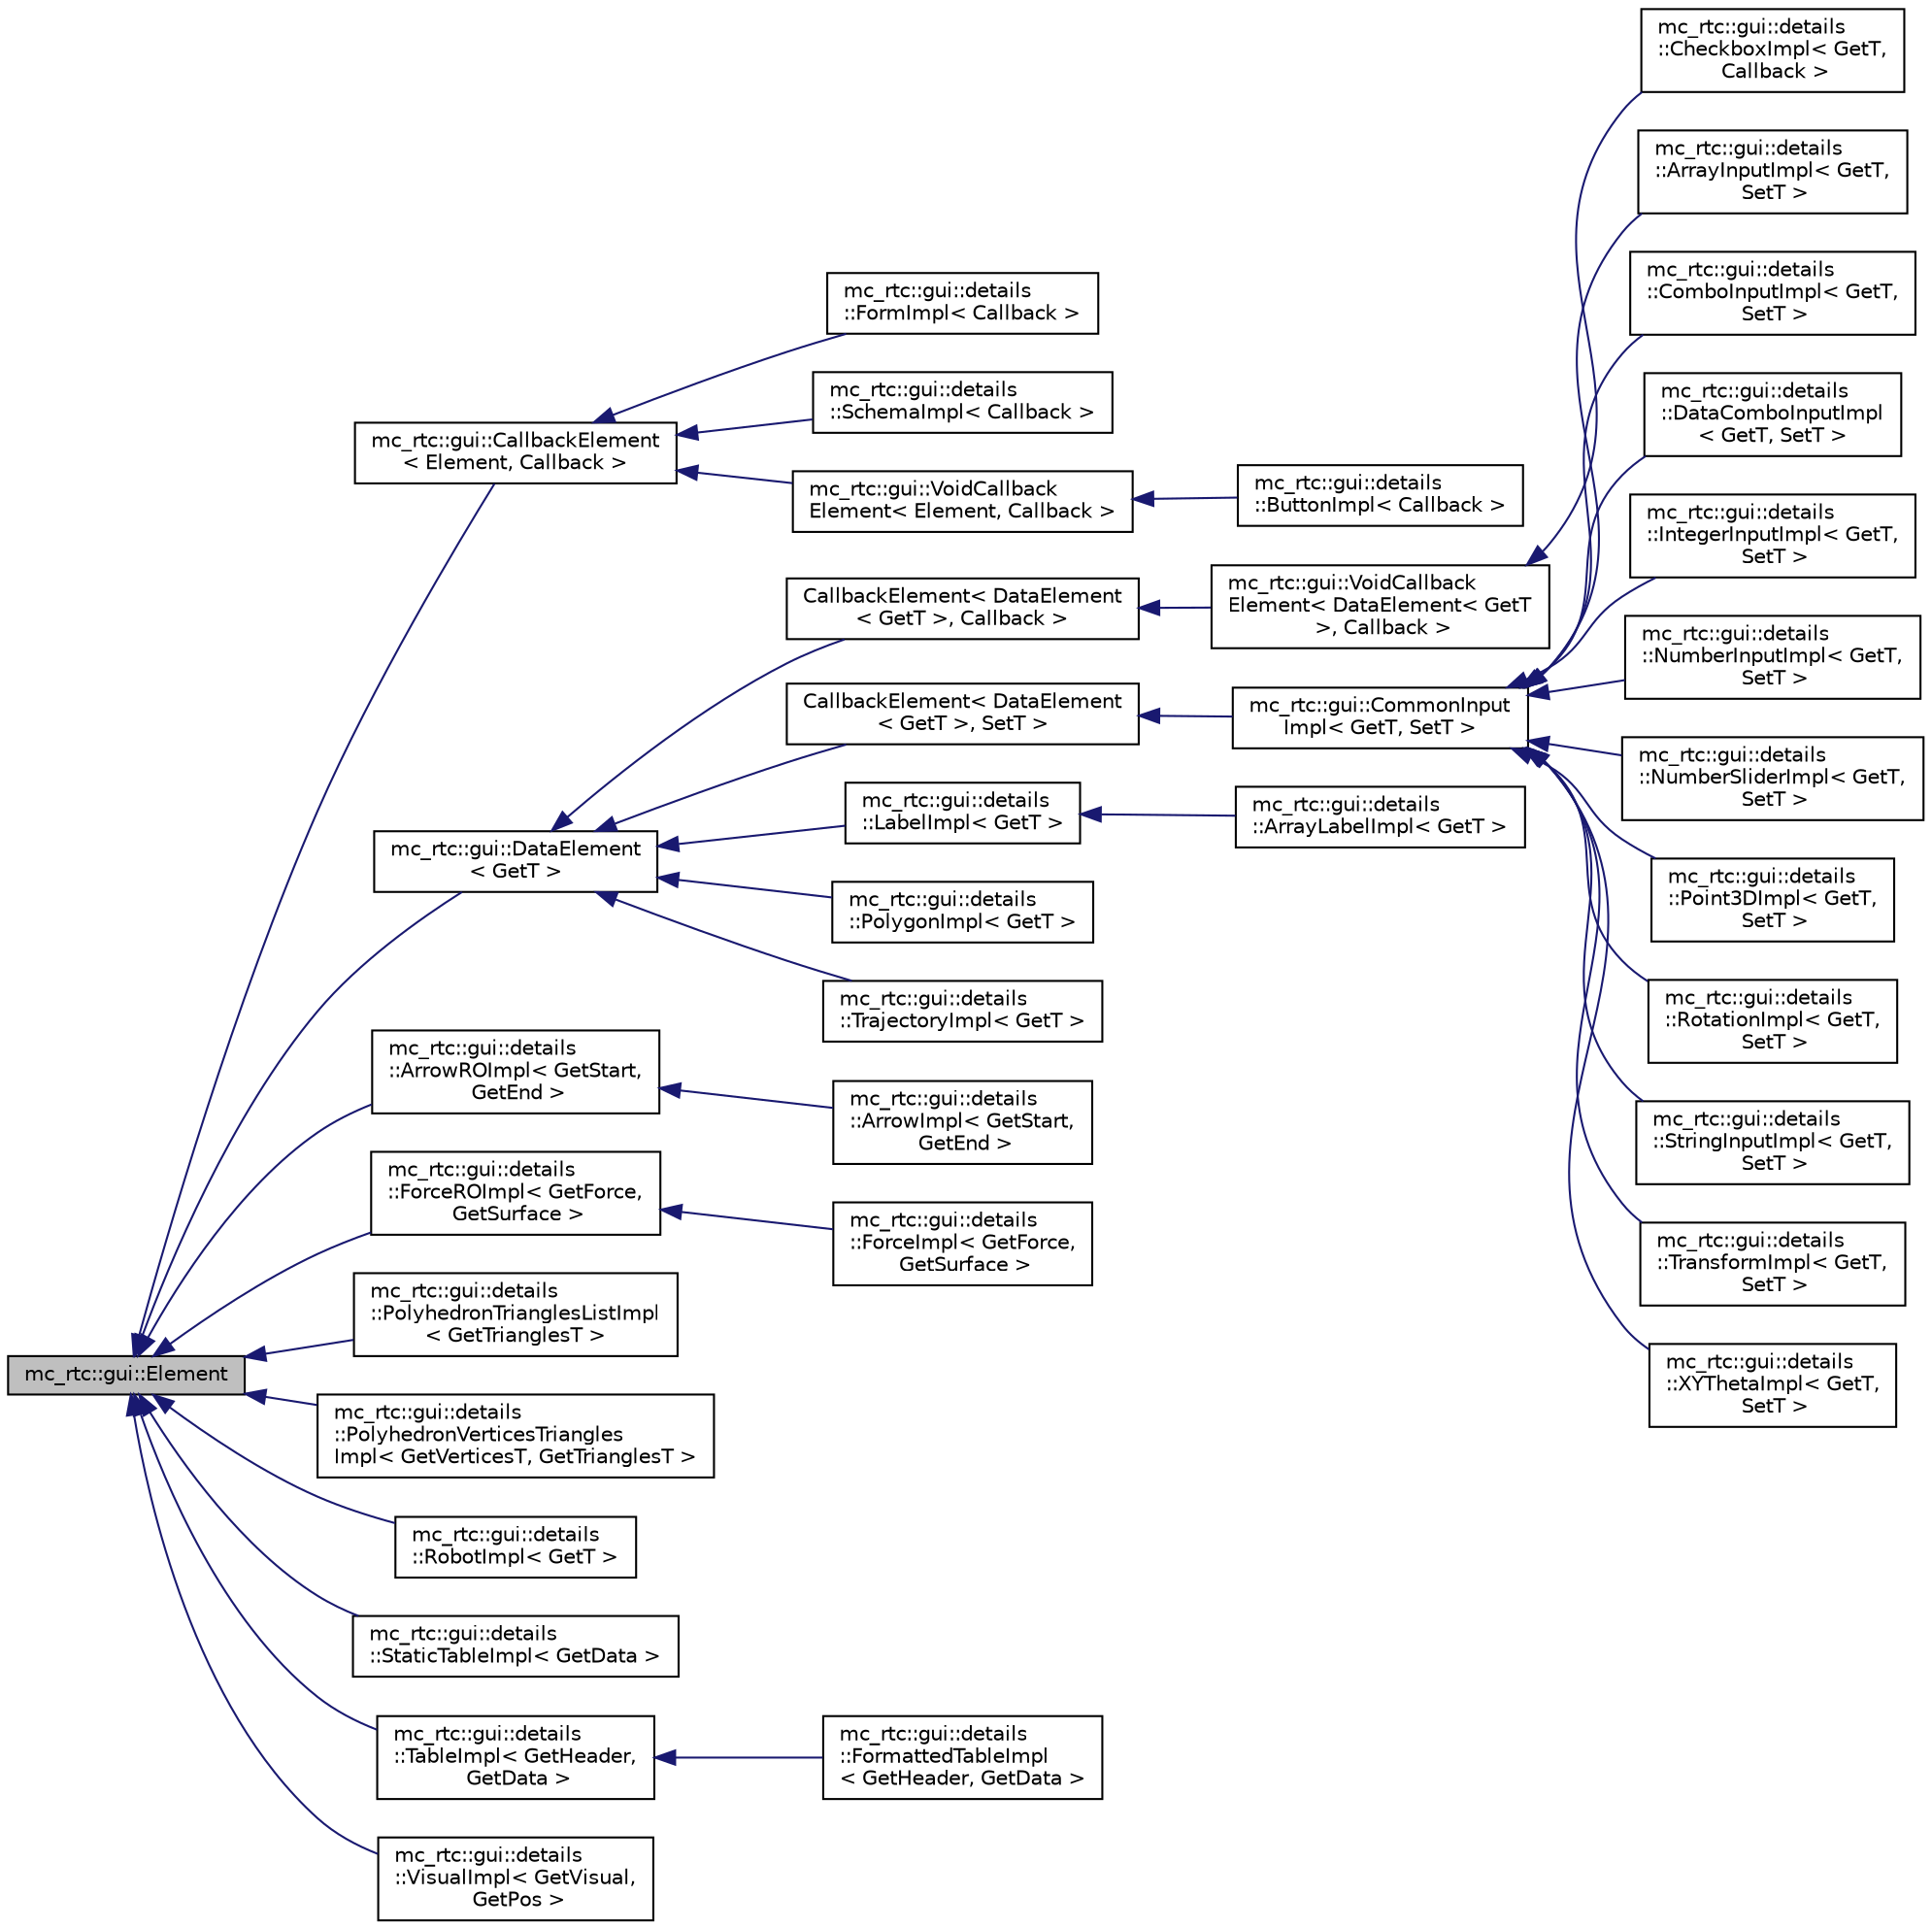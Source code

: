 digraph "mc_rtc::gui::Element"
{
 // INTERACTIVE_SVG=YES
  edge [fontname="Helvetica",fontsize="10",labelfontname="Helvetica",labelfontsize="10"];
  node [fontname="Helvetica",fontsize="10",shape=record];
  rankdir="LR";
  Node0 [label="mc_rtc::gui::Element",height=0.2,width=0.4,color="black", fillcolor="grey75", style="filled", fontcolor="black"];
  Node0 -> Node1 [dir="back",color="midnightblue",fontsize="10",style="solid",fontname="Helvetica"];
  Node1 [label="mc_rtc::gui::CallbackElement\l\< Element, Callback \>",height=0.2,width=0.4,color="black", fillcolor="white", style="filled",URL="$structmc__rtc_1_1gui_1_1CallbackElement.html"];
  Node1 -> Node2 [dir="back",color="midnightblue",fontsize="10",style="solid",fontname="Helvetica"];
  Node2 [label="mc_rtc::gui::details\l::FormImpl\< Callback \>",height=0.2,width=0.4,color="black", fillcolor="white", style="filled",URL="$structmc__rtc_1_1gui_1_1details_1_1FormImpl.html"];
  Node1 -> Node3 [dir="back",color="midnightblue",fontsize="10",style="solid",fontname="Helvetica"];
  Node3 [label="mc_rtc::gui::details\l::SchemaImpl\< Callback \>",height=0.2,width=0.4,color="black", fillcolor="white", style="filled",URL="$structmc__rtc_1_1gui_1_1details_1_1SchemaImpl.html"];
  Node1 -> Node4 [dir="back",color="midnightblue",fontsize="10",style="solid",fontname="Helvetica"];
  Node4 [label="mc_rtc::gui::VoidCallback\lElement\< Element, Callback \>",height=0.2,width=0.4,color="black", fillcolor="white", style="filled",URL="$structmc__rtc_1_1gui_1_1VoidCallbackElement.html"];
  Node4 -> Node5 [dir="back",color="midnightblue",fontsize="10",style="solid",fontname="Helvetica"];
  Node5 [label="mc_rtc::gui::details\l::ButtonImpl\< Callback \>",height=0.2,width=0.4,color="black", fillcolor="white", style="filled",URL="$structmc__rtc_1_1gui_1_1details_1_1ButtonImpl.html"];
  Node0 -> Node6 [dir="back",color="midnightblue",fontsize="10",style="solid",fontname="Helvetica"];
  Node6 [label="mc_rtc::gui::DataElement\l\< GetT \>",height=0.2,width=0.4,color="black", fillcolor="white", style="filled",URL="$structmc__rtc_1_1gui_1_1DataElement.html"];
  Node6 -> Node7 [dir="back",color="midnightblue",fontsize="10",style="solid",fontname="Helvetica"];
  Node7 [label="CallbackElement\< DataElement\l\< GetT \>, Callback \>",height=0.2,width=0.4,color="black", fillcolor="white", style="filled",URL="$structmc__rtc_1_1gui_1_1CallbackElement.html"];
  Node7 -> Node8 [dir="back",color="midnightblue",fontsize="10",style="solid",fontname="Helvetica"];
  Node8 [label="mc_rtc::gui::VoidCallback\lElement\< DataElement\< GetT\l \>, Callback \>",height=0.2,width=0.4,color="black", fillcolor="white", style="filled",URL="$structmc__rtc_1_1gui_1_1VoidCallbackElement.html"];
  Node8 -> Node9 [dir="back",color="midnightblue",fontsize="10",style="solid",fontname="Helvetica"];
  Node9 [label="mc_rtc::gui::details\l::CheckboxImpl\< GetT,\l Callback \>",height=0.2,width=0.4,color="black", fillcolor="white", style="filled",URL="$structmc__rtc_1_1gui_1_1details_1_1CheckboxImpl.html"];
  Node6 -> Node10 [dir="back",color="midnightblue",fontsize="10",style="solid",fontname="Helvetica"];
  Node10 [label="CallbackElement\< DataElement\l\< GetT \>, SetT \>",height=0.2,width=0.4,color="black", fillcolor="white", style="filled",URL="$structmc__rtc_1_1gui_1_1CallbackElement.html"];
  Node10 -> Node11 [dir="back",color="midnightblue",fontsize="10",style="solid",fontname="Helvetica"];
  Node11 [label="mc_rtc::gui::CommonInput\lImpl\< GetT, SetT \>",height=0.2,width=0.4,color="black", fillcolor="white", style="filled",URL="$structmc__rtc_1_1gui_1_1CommonInputImpl.html"];
  Node11 -> Node12 [dir="back",color="midnightblue",fontsize="10",style="solid",fontname="Helvetica"];
  Node12 [label="mc_rtc::gui::details\l::ArrayInputImpl\< GetT,\l SetT \>",height=0.2,width=0.4,color="black", fillcolor="white", style="filled",URL="$structmc__rtc_1_1gui_1_1details_1_1ArrayInputImpl.html"];
  Node11 -> Node13 [dir="back",color="midnightblue",fontsize="10",style="solid",fontname="Helvetica"];
  Node13 [label="mc_rtc::gui::details\l::ComboInputImpl\< GetT,\l SetT \>",height=0.2,width=0.4,color="black", fillcolor="white", style="filled",URL="$structmc__rtc_1_1gui_1_1details_1_1ComboInputImpl.html"];
  Node11 -> Node14 [dir="back",color="midnightblue",fontsize="10",style="solid",fontname="Helvetica"];
  Node14 [label="mc_rtc::gui::details\l::DataComboInputImpl\l\< GetT, SetT \>",height=0.2,width=0.4,color="black", fillcolor="white", style="filled",URL="$structmc__rtc_1_1gui_1_1details_1_1DataComboInputImpl.html"];
  Node11 -> Node15 [dir="back",color="midnightblue",fontsize="10",style="solid",fontname="Helvetica"];
  Node15 [label="mc_rtc::gui::details\l::IntegerInputImpl\< GetT,\l SetT \>",height=0.2,width=0.4,color="black", fillcolor="white", style="filled",URL="$structmc__rtc_1_1gui_1_1details_1_1IntegerInputImpl.html"];
  Node11 -> Node16 [dir="back",color="midnightblue",fontsize="10",style="solid",fontname="Helvetica"];
  Node16 [label="mc_rtc::gui::details\l::NumberInputImpl\< GetT,\l SetT \>",height=0.2,width=0.4,color="black", fillcolor="white", style="filled",URL="$structmc__rtc_1_1gui_1_1details_1_1NumberInputImpl.html"];
  Node11 -> Node17 [dir="back",color="midnightblue",fontsize="10",style="solid",fontname="Helvetica"];
  Node17 [label="mc_rtc::gui::details\l::NumberSliderImpl\< GetT,\l SetT \>",height=0.2,width=0.4,color="black", fillcolor="white", style="filled",URL="$structmc__rtc_1_1gui_1_1details_1_1NumberSliderImpl.html"];
  Node11 -> Node18 [dir="back",color="midnightblue",fontsize="10",style="solid",fontname="Helvetica"];
  Node18 [label="mc_rtc::gui::details\l::Point3DImpl\< GetT,\l SetT \>",height=0.2,width=0.4,color="black", fillcolor="white", style="filled",URL="$structmc__rtc_1_1gui_1_1details_1_1Point3DImpl.html"];
  Node11 -> Node19 [dir="back",color="midnightblue",fontsize="10",style="solid",fontname="Helvetica"];
  Node19 [label="mc_rtc::gui::details\l::RotationImpl\< GetT,\l SetT \>",height=0.2,width=0.4,color="black", fillcolor="white", style="filled",URL="$structmc__rtc_1_1gui_1_1details_1_1RotationImpl.html"];
  Node11 -> Node20 [dir="back",color="midnightblue",fontsize="10",style="solid",fontname="Helvetica"];
  Node20 [label="mc_rtc::gui::details\l::StringInputImpl\< GetT,\l SetT \>",height=0.2,width=0.4,color="black", fillcolor="white", style="filled",URL="$structmc__rtc_1_1gui_1_1details_1_1StringInputImpl.html"];
  Node11 -> Node21 [dir="back",color="midnightblue",fontsize="10",style="solid",fontname="Helvetica"];
  Node21 [label="mc_rtc::gui::details\l::TransformImpl\< GetT,\l SetT \>",height=0.2,width=0.4,color="black", fillcolor="white", style="filled",URL="$structmc__rtc_1_1gui_1_1details_1_1TransformImpl.html"];
  Node11 -> Node22 [dir="back",color="midnightblue",fontsize="10",style="solid",fontname="Helvetica"];
  Node22 [label="mc_rtc::gui::details\l::XYThetaImpl\< GetT,\l SetT \>",height=0.2,width=0.4,color="black", fillcolor="white", style="filled",URL="$structmc__rtc_1_1gui_1_1details_1_1XYThetaImpl.html"];
  Node6 -> Node23 [dir="back",color="midnightblue",fontsize="10",style="solid",fontname="Helvetica"];
  Node23 [label="mc_rtc::gui::details\l::LabelImpl\< GetT \>",height=0.2,width=0.4,color="black", fillcolor="white", style="filled",URL="$structmc__rtc_1_1gui_1_1details_1_1LabelImpl.html"];
  Node23 -> Node24 [dir="back",color="midnightblue",fontsize="10",style="solid",fontname="Helvetica"];
  Node24 [label="mc_rtc::gui::details\l::ArrayLabelImpl\< GetT \>",height=0.2,width=0.4,color="black", fillcolor="white", style="filled",URL="$structmc__rtc_1_1gui_1_1details_1_1ArrayLabelImpl.html"];
  Node6 -> Node25 [dir="back",color="midnightblue",fontsize="10",style="solid",fontname="Helvetica"];
  Node25 [label="mc_rtc::gui::details\l::PolygonImpl\< GetT \>",height=0.2,width=0.4,color="black", fillcolor="white", style="filled",URL="$structmc__rtc_1_1gui_1_1details_1_1PolygonImpl.html"];
  Node6 -> Node26 [dir="back",color="midnightblue",fontsize="10",style="solid",fontname="Helvetica"];
  Node26 [label="mc_rtc::gui::details\l::TrajectoryImpl\< GetT \>",height=0.2,width=0.4,color="black", fillcolor="white", style="filled",URL="$structmc__rtc_1_1gui_1_1details_1_1TrajectoryImpl.html"];
  Node0 -> Node27 [dir="back",color="midnightblue",fontsize="10",style="solid",fontname="Helvetica"];
  Node27 [label="mc_rtc::gui::details\l::ArrowROImpl\< GetStart,\l GetEnd \>",height=0.2,width=0.4,color="black", fillcolor="white", style="filled",URL="$structmc__rtc_1_1gui_1_1details_1_1ArrowROImpl.html"];
  Node27 -> Node28 [dir="back",color="midnightblue",fontsize="10",style="solid",fontname="Helvetica"];
  Node28 [label="mc_rtc::gui::details\l::ArrowImpl\< GetStart,\l GetEnd \>",height=0.2,width=0.4,color="black", fillcolor="white", style="filled",URL="$structmc__rtc_1_1gui_1_1details_1_1ArrowImpl.html"];
  Node0 -> Node29 [dir="back",color="midnightblue",fontsize="10",style="solid",fontname="Helvetica"];
  Node29 [label="mc_rtc::gui::details\l::ForceROImpl\< GetForce,\l GetSurface \>",height=0.2,width=0.4,color="black", fillcolor="white", style="filled",URL="$structmc__rtc_1_1gui_1_1details_1_1ForceROImpl.html"];
  Node29 -> Node30 [dir="back",color="midnightblue",fontsize="10",style="solid",fontname="Helvetica"];
  Node30 [label="mc_rtc::gui::details\l::ForceImpl\< GetForce,\l GetSurface \>",height=0.2,width=0.4,color="black", fillcolor="white", style="filled",URL="$structmc__rtc_1_1gui_1_1details_1_1ForceImpl.html"];
  Node0 -> Node31 [dir="back",color="midnightblue",fontsize="10",style="solid",fontname="Helvetica"];
  Node31 [label="mc_rtc::gui::details\l::PolyhedronTrianglesListImpl\l\< GetTrianglesT \>",height=0.2,width=0.4,color="black", fillcolor="white", style="filled",URL="$structmc__rtc_1_1gui_1_1details_1_1PolyhedronTrianglesListImpl.html"];
  Node0 -> Node32 [dir="back",color="midnightblue",fontsize="10",style="solid",fontname="Helvetica"];
  Node32 [label="mc_rtc::gui::details\l::PolyhedronVerticesTriangles\lImpl\< GetVerticesT, GetTrianglesT \>",height=0.2,width=0.4,color="black", fillcolor="white", style="filled",URL="$structmc__rtc_1_1gui_1_1details_1_1PolyhedronVerticesTrianglesImpl.html"];
  Node0 -> Node33 [dir="back",color="midnightblue",fontsize="10",style="solid",fontname="Helvetica"];
  Node33 [label="mc_rtc::gui::details\l::RobotImpl\< GetT \>",height=0.2,width=0.4,color="black", fillcolor="white", style="filled",URL="$structmc__rtc_1_1gui_1_1details_1_1RobotImpl.html"];
  Node0 -> Node34 [dir="back",color="midnightblue",fontsize="10",style="solid",fontname="Helvetica"];
  Node34 [label="mc_rtc::gui::details\l::StaticTableImpl\< GetData \>",height=0.2,width=0.4,color="black", fillcolor="white", style="filled",URL="$structmc__rtc_1_1gui_1_1details_1_1StaticTableImpl.html"];
  Node0 -> Node35 [dir="back",color="midnightblue",fontsize="10",style="solid",fontname="Helvetica"];
  Node35 [label="mc_rtc::gui::details\l::TableImpl\< GetHeader,\l GetData \>",height=0.2,width=0.4,color="black", fillcolor="white", style="filled",URL="$structmc__rtc_1_1gui_1_1details_1_1TableImpl.html"];
  Node35 -> Node36 [dir="back",color="midnightblue",fontsize="10",style="solid",fontname="Helvetica"];
  Node36 [label="mc_rtc::gui::details\l::FormattedTableImpl\l\< GetHeader, GetData \>",height=0.2,width=0.4,color="black", fillcolor="white", style="filled",URL="$structmc__rtc_1_1gui_1_1details_1_1FormattedTableImpl.html"];
  Node0 -> Node37 [dir="back",color="midnightblue",fontsize="10",style="solid",fontname="Helvetica"];
  Node37 [label="mc_rtc::gui::details\l::VisualImpl\< GetVisual,\l GetPos \>",height=0.2,width=0.4,color="black", fillcolor="white", style="filled",URL="$structmc__rtc_1_1gui_1_1details_1_1VisualImpl.html"];
}
